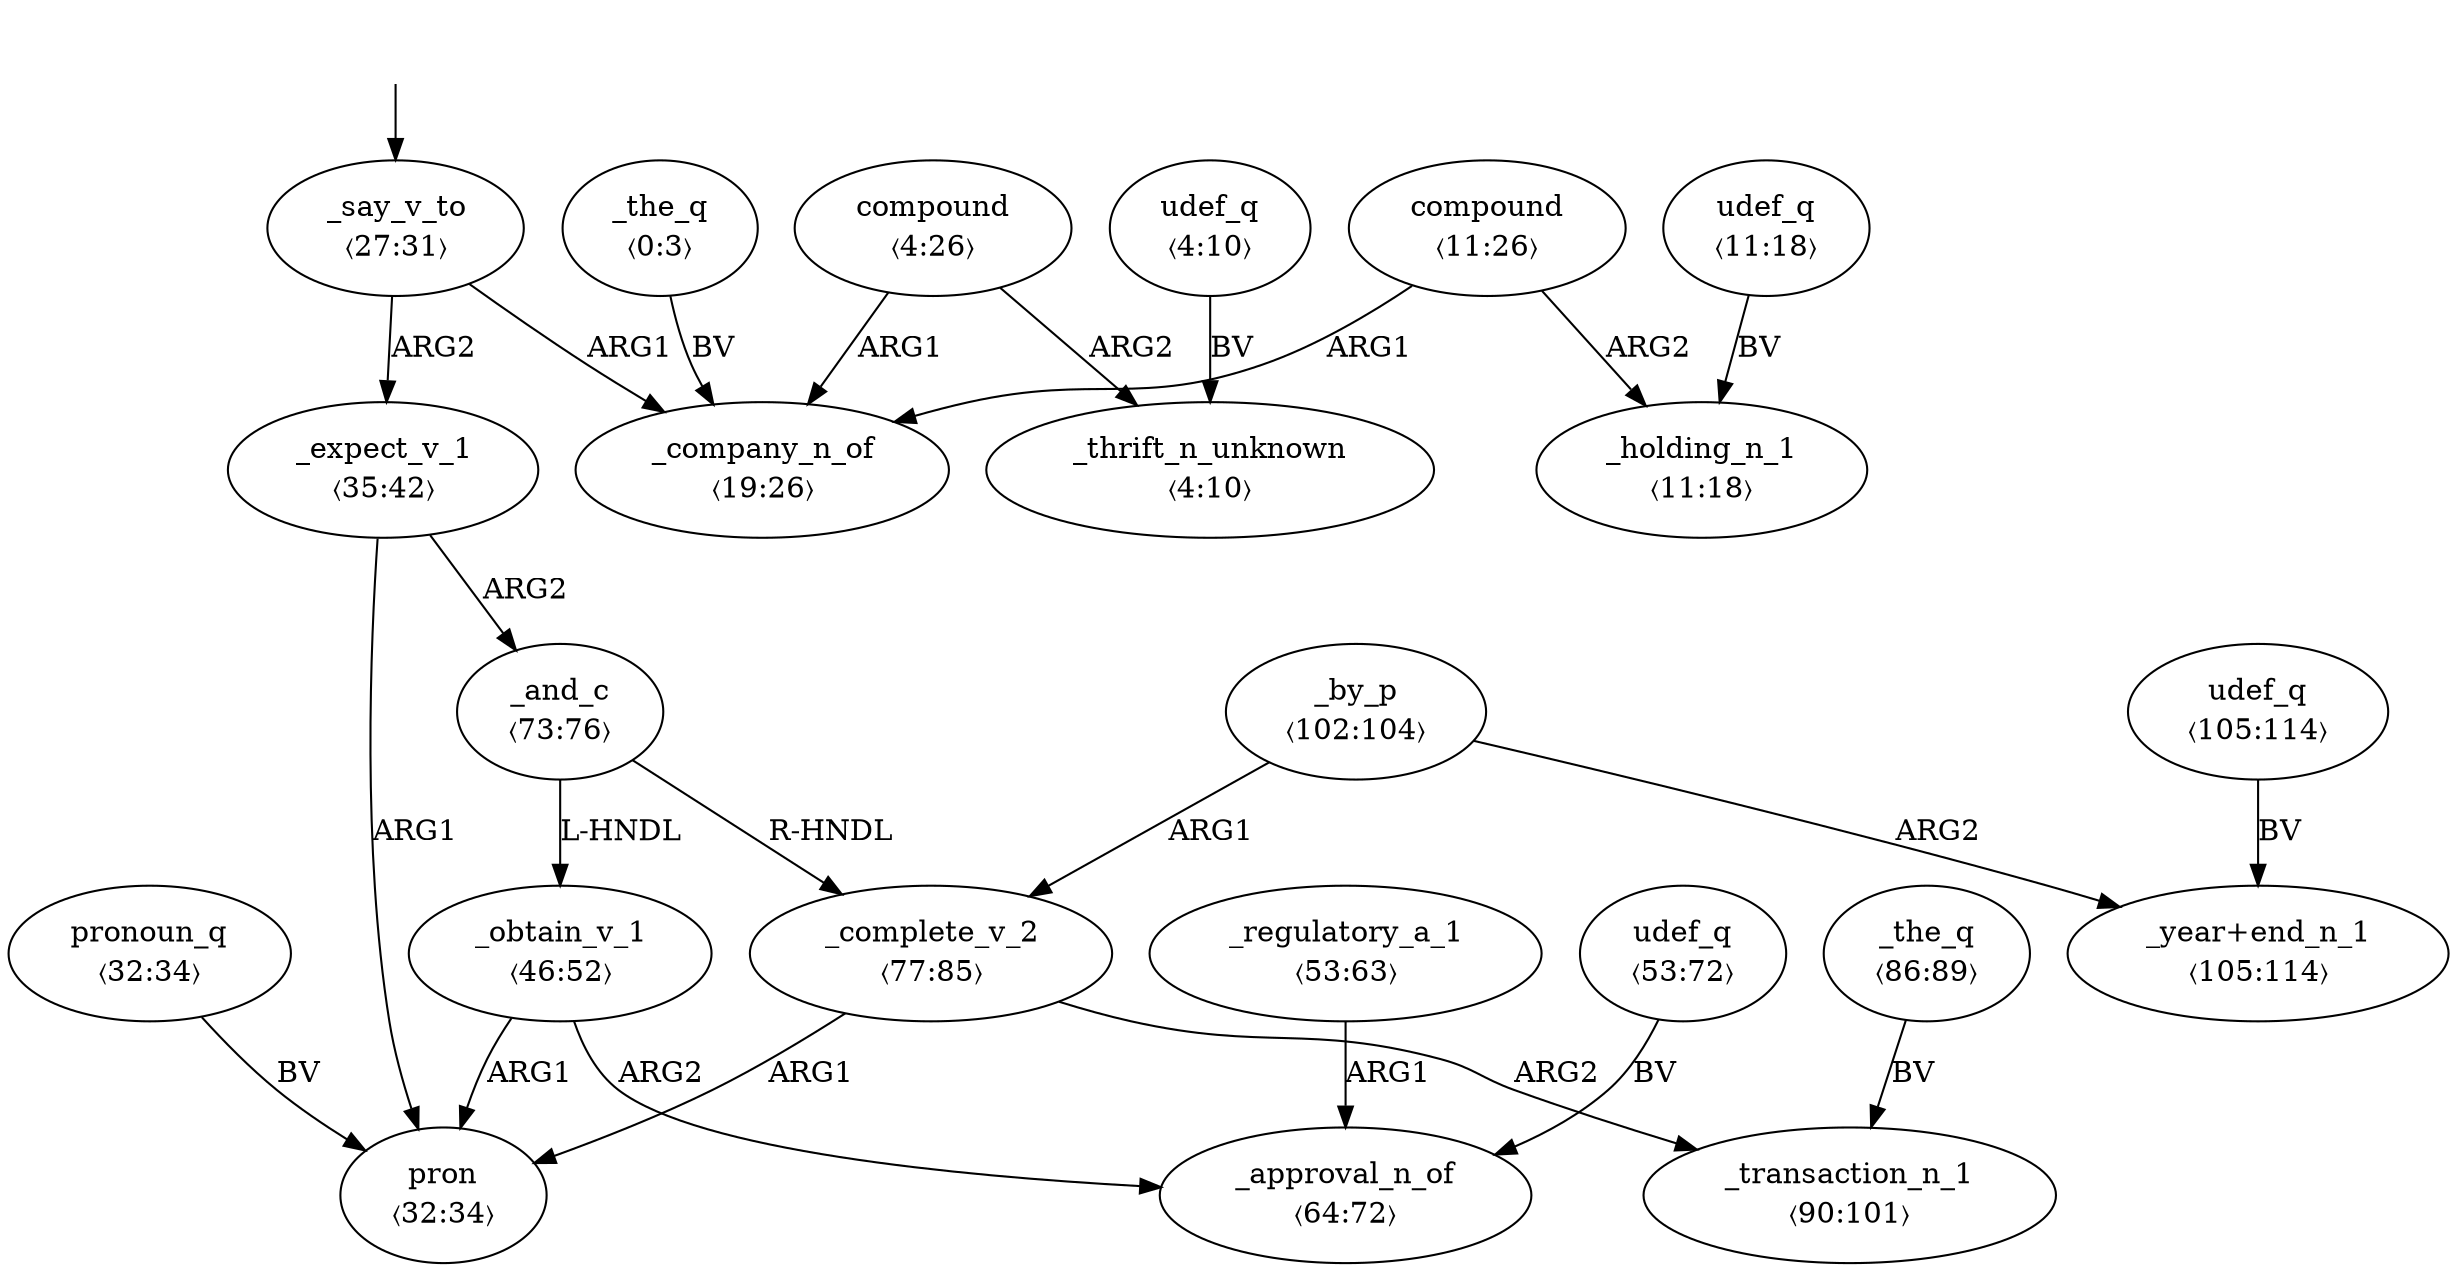digraph "20006002" {
  top [ style=invis ];
  top -> 8;
  0 [ label=<<table align="center" border="0" cellspacing="0"><tr><td colspan="2">_the_q</td></tr><tr><td colspan="2">〈0:3〉</td></tr></table>> ];
  1 [ label=<<table align="center" border="0" cellspacing="0"><tr><td colspan="2">compound</td></tr><tr><td colspan="2">〈4:26〉</td></tr></table>> ];
  2 [ label=<<table align="center" border="0" cellspacing="0"><tr><td colspan="2">udef_q</td></tr><tr><td colspan="2">〈4:10〉</td></tr></table>> ];
  3 [ label=<<table align="center" border="0" cellspacing="0"><tr><td colspan="2">_thrift_n_unknown</td></tr><tr><td colspan="2">〈4:10〉</td></tr></table>> ];
  4 [ label=<<table align="center" border="0" cellspacing="0"><tr><td colspan="2">compound</td></tr><tr><td colspan="2">〈11:26〉</td></tr></table>> ];
  5 [ label=<<table align="center" border="0" cellspacing="0"><tr><td colspan="2">udef_q</td></tr><tr><td colspan="2">〈11:18〉</td></tr></table>> ];
  6 [ label=<<table align="center" border="0" cellspacing="0"><tr><td colspan="2">_holding_n_1</td></tr><tr><td colspan="2">〈11:18〉</td></tr></table>> ];
  7 [ label=<<table align="center" border="0" cellspacing="0"><tr><td colspan="2">_company_n_of</td></tr><tr><td colspan="2">〈19:26〉</td></tr></table>> ];
  8 [ label=<<table align="center" border="0" cellspacing="0"><tr><td colspan="2">_say_v_to</td></tr><tr><td colspan="2">〈27:31〉</td></tr></table>> ];
  9 [ label=<<table align="center" border="0" cellspacing="0"><tr><td colspan="2">pron</td></tr><tr><td colspan="2">〈32:34〉</td></tr></table>> ];
  10 [ label=<<table align="center" border="0" cellspacing="0"><tr><td colspan="2">pronoun_q</td></tr><tr><td colspan="2">〈32:34〉</td></tr></table>> ];
  11 [ label=<<table align="center" border="0" cellspacing="0"><tr><td colspan="2">_expect_v_1</td></tr><tr><td colspan="2">〈35:42〉</td></tr></table>> ];
  12 [ label=<<table align="center" border="0" cellspacing="0"><tr><td colspan="2">_obtain_v_1</td></tr><tr><td colspan="2">〈46:52〉</td></tr></table>> ];
  13 [ label=<<table align="center" border="0" cellspacing="0"><tr><td colspan="2">udef_q</td></tr><tr><td colspan="2">〈53:72〉</td></tr></table>> ];
  14 [ label=<<table align="center" border="0" cellspacing="0"><tr><td colspan="2">_regulatory_a_1</td></tr><tr><td colspan="2">〈53:63〉</td></tr></table>> ];
  15 [ label=<<table align="center" border="0" cellspacing="0"><tr><td colspan="2">_approval_n_of</td></tr><tr><td colspan="2">〈64:72〉</td></tr></table>> ];
  16 [ label=<<table align="center" border="0" cellspacing="0"><tr><td colspan="2">_and_c</td></tr><tr><td colspan="2">〈73:76〉</td></tr></table>> ];
  17 [ label=<<table align="center" border="0" cellspacing="0"><tr><td colspan="2">_complete_v_2</td></tr><tr><td colspan="2">〈77:85〉</td></tr></table>> ];
  18 [ label=<<table align="center" border="0" cellspacing="0"><tr><td colspan="2">_the_q</td></tr><tr><td colspan="2">〈86:89〉</td></tr></table>> ];
  19 [ label=<<table align="center" border="0" cellspacing="0"><tr><td colspan="2">_transaction_n_1</td></tr><tr><td colspan="2">〈90:101〉</td></tr></table>> ];
  20 [ label=<<table align="center" border="0" cellspacing="0"><tr><td colspan="2">_by_p</td></tr><tr><td colspan="2">〈102:104〉</td></tr></table>> ];
  21 [ label=<<table align="center" border="0" cellspacing="0"><tr><td colspan="2">udef_q</td></tr><tr><td colspan="2">〈105:114〉</td></tr></table>> ];
  22 [ label=<<table align="center" border="0" cellspacing="0"><tr><td colspan="2">_year+end_n_1</td></tr><tr><td colspan="2">〈105:114〉</td></tr></table>> ];
  21 -> 22 [ label="BV" ];
  8 -> 11 [ label="ARG2" ];
  20 -> 22 [ label="ARG2" ];
  1 -> 3 [ label="ARG2" ];
  5 -> 6 [ label="BV" ];
  18 -> 19 [ label="BV" ];
  12 -> 9 [ label="ARG1" ];
  10 -> 9 [ label="BV" ];
  0 -> 7 [ label="BV" ];
  16 -> 17 [ label="R-HNDL" ];
  4 -> 6 [ label="ARG2" ];
  14 -> 15 [ label="ARG1" ];
  1 -> 7 [ label="ARG1" ];
  2 -> 3 [ label="BV" ];
  16 -> 12 [ label="L-HNDL" ];
  4 -> 7 [ label="ARG1" ];
  17 -> 9 [ label="ARG1" ];
  20 -> 17 [ label="ARG1" ];
  11 -> 16 [ label="ARG2" ];
  12 -> 15 [ label="ARG2" ];
  8 -> 7 [ label="ARG1" ];
  13 -> 15 [ label="BV" ];
  17 -> 19 [ label="ARG2" ];
  11 -> 9 [ label="ARG1" ];
}

